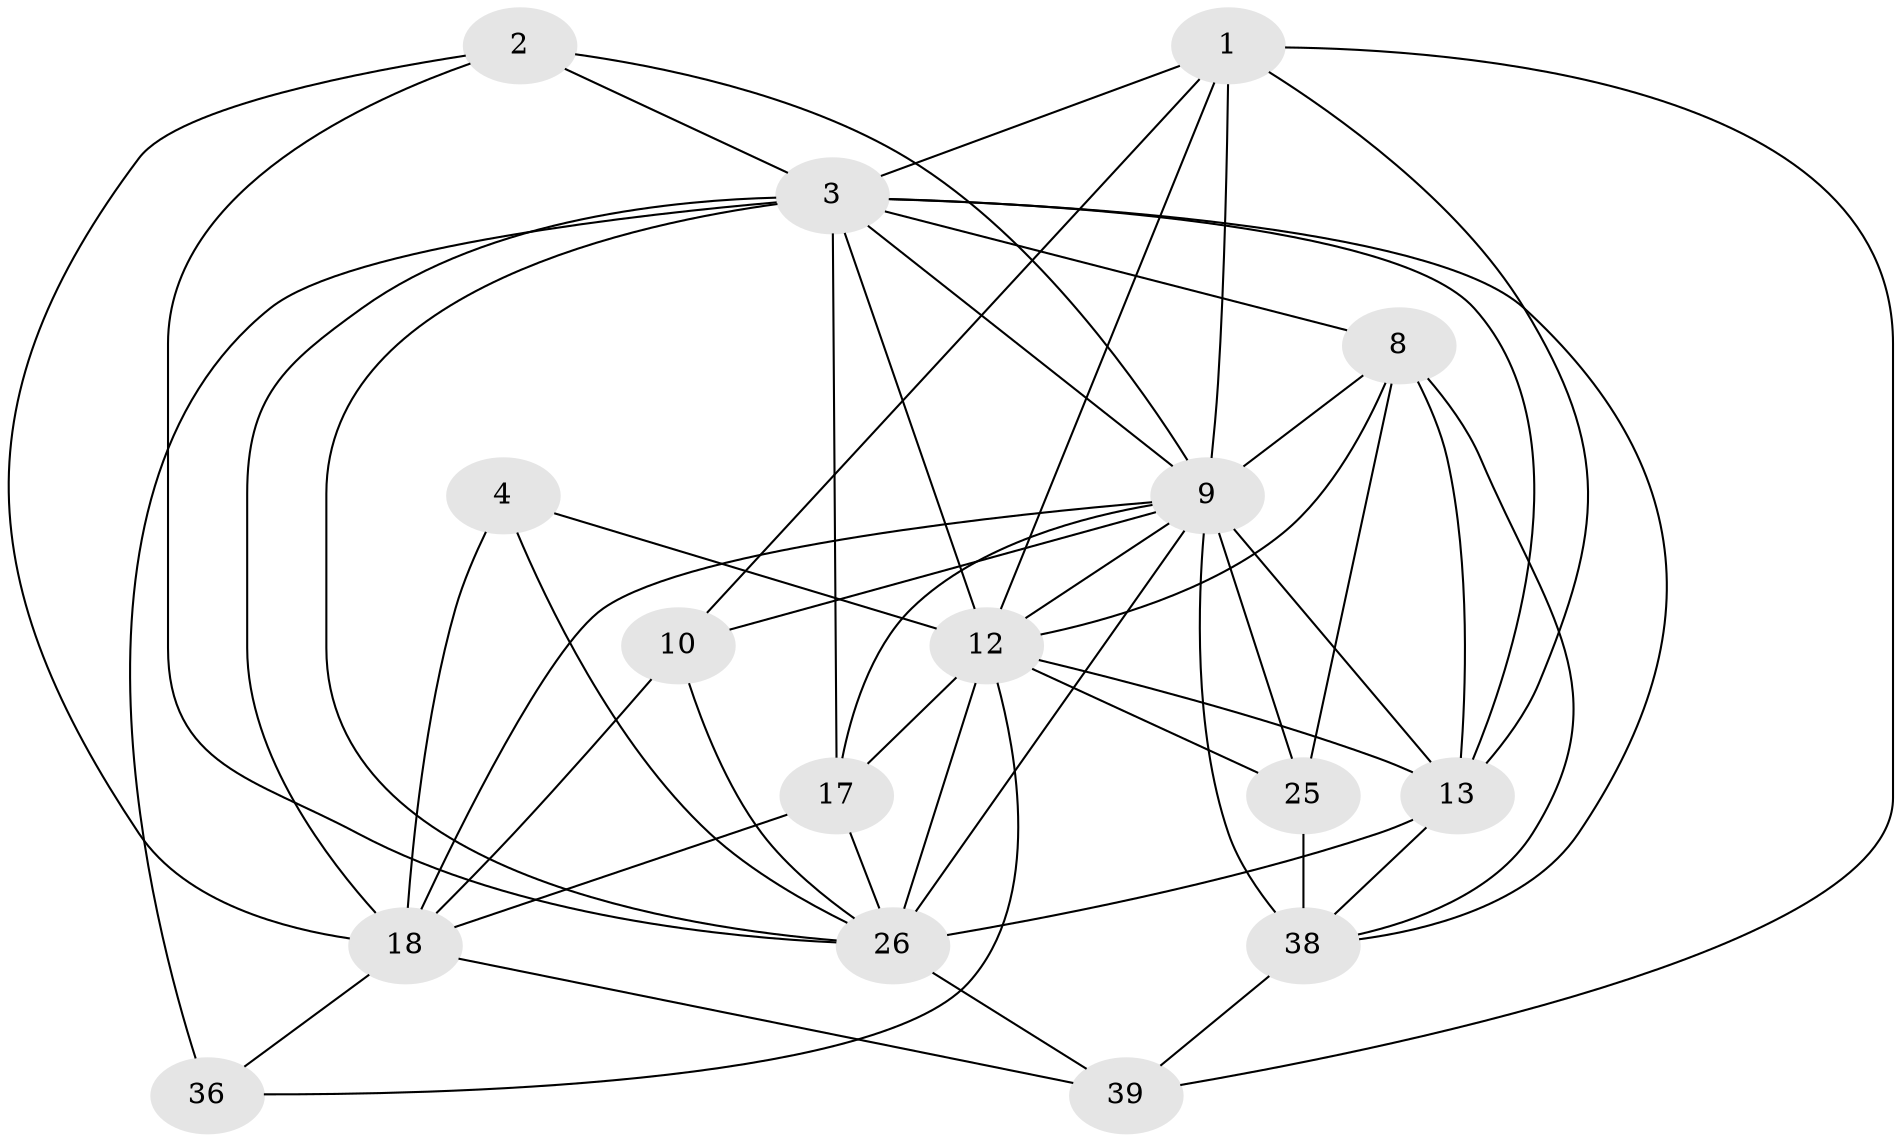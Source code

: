 // original degree distribution, {4: 1.0}
// Generated by graph-tools (version 1.1) at 2025/20/03/04/25 18:20:58]
// undirected, 16 vertices, 51 edges
graph export_dot {
graph [start="1"]
  node [color=gray90,style=filled];
  1 [super="+19"];
  2 [super="+5"];
  3 [super="+6+7"];
  4;
  8 [super="+21"];
  9 [super="+24+23"];
  10;
  12 [super="+15+27"];
  13 [super="+51"];
  17 [super="+50+20"];
  18 [super="+31+32+29+35"];
  25 [super="+33+30"];
  26 [super="+40+28+54"];
  36;
  38 [super="+41"];
  39;
  1 -- 12 [weight=2];
  1 -- 39;
  1 -- 9;
  1 -- 10;
  1 -- 13 [weight=2];
  1 -- 3;
  2 -- 26;
  2 -- 3 [weight=2];
  2 -- 18 [weight=2];
  2 -- 9;
  3 -- 36 [weight=2];
  3 -- 13;
  3 -- 38;
  3 -- 8;
  3 -- 9 [weight=2];
  3 -- 12 [weight=3];
  3 -- 17 [weight=2];
  3 -- 18 [weight=2];
  3 -- 26;
  4 -- 26;
  4 -- 18 [weight=2];
  4 -- 12;
  8 -- 38;
  8 -- 25;
  8 -- 9;
  8 -- 13;
  8 -- 12;
  9 -- 10;
  9 -- 26 [weight=2];
  9 -- 38;
  9 -- 13;
  9 -- 18;
  9 -- 25;
  9 -- 17;
  9 -- 12;
  10 -- 26;
  10 -- 18;
  12 -- 36;
  12 -- 13;
  12 -- 17 [weight=2];
  12 -- 25 [weight=3];
  12 -- 26;
  13 -- 26;
  13 -- 38;
  17 -- 26;
  17 -- 18 [weight=2];
  18 -- 36;
  18 -- 39;
  25 -- 38 [weight=3];
  26 -- 39;
  38 -- 39;
}
